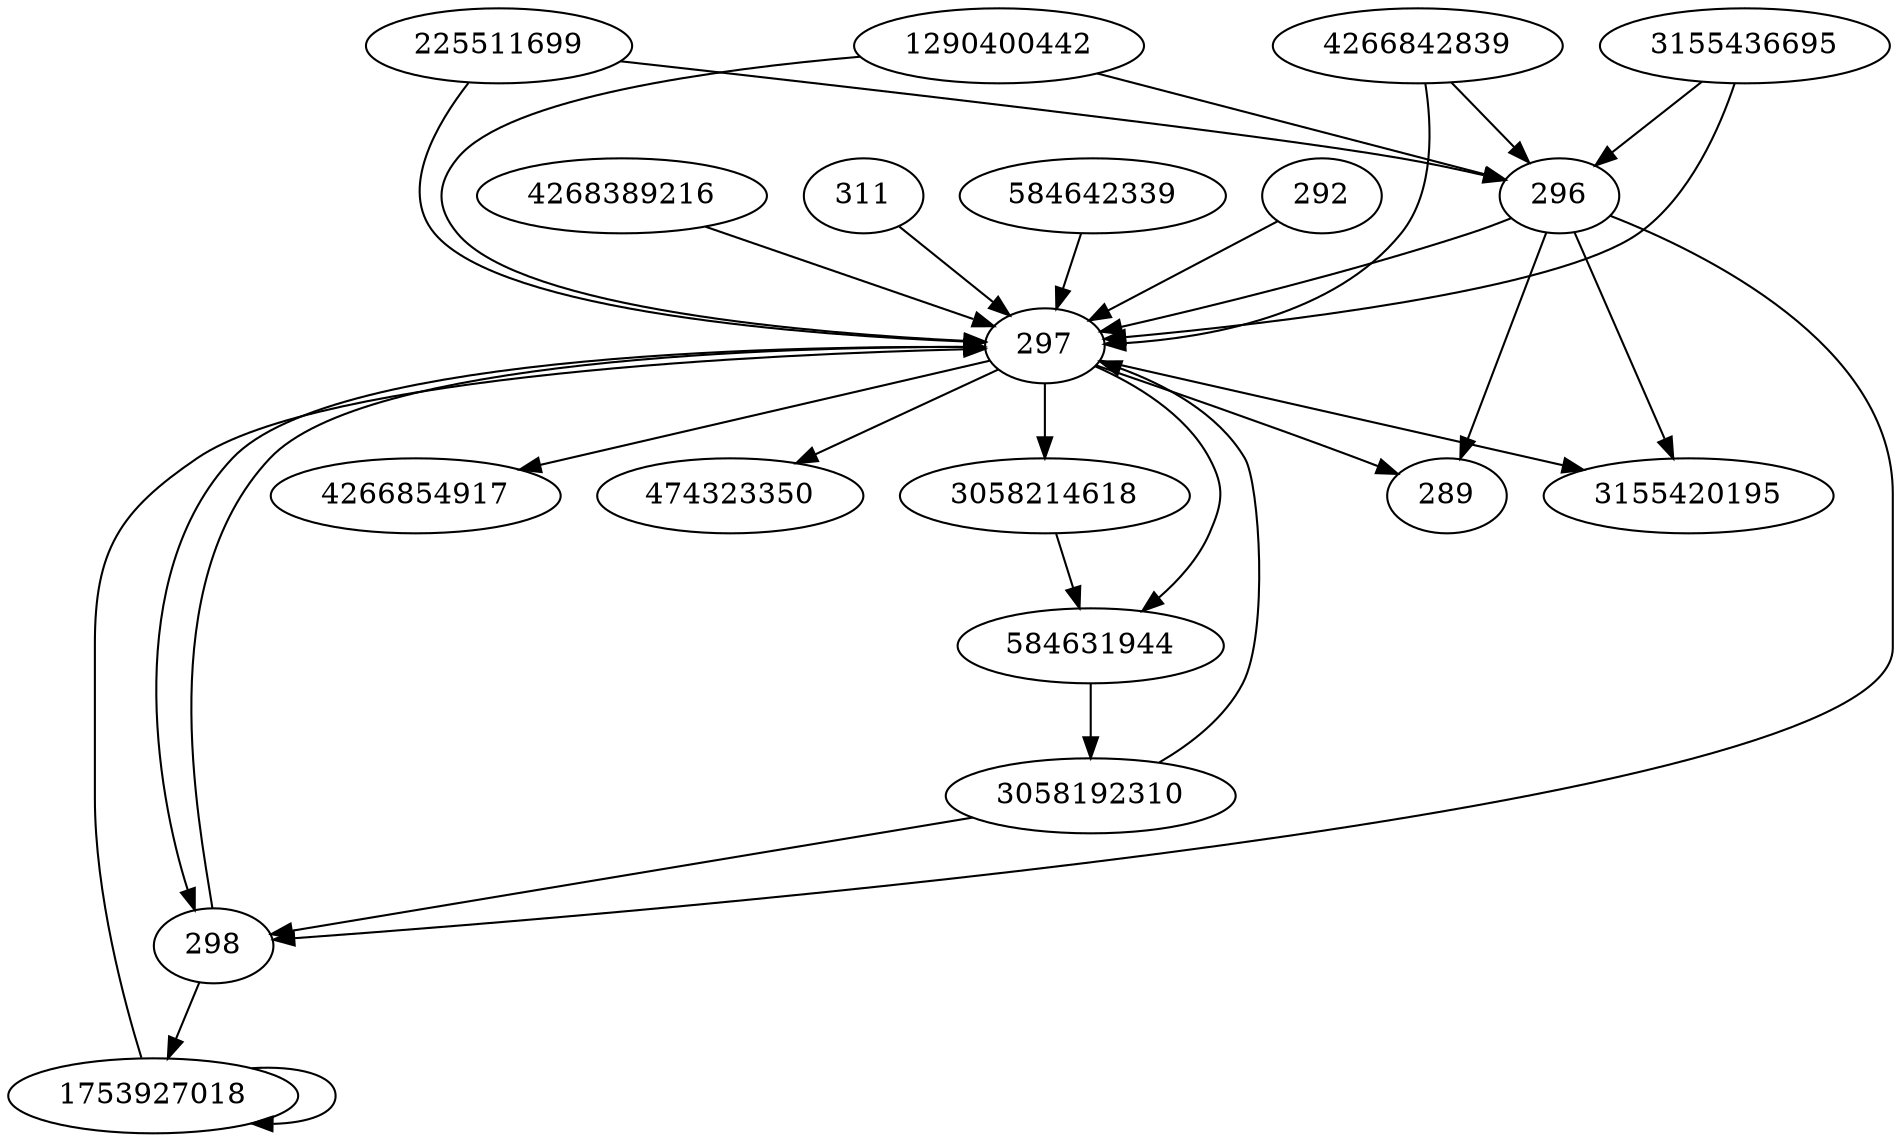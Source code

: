 digraph  {
4268389216;
289;
584642339;
292;
3155420195;
4266854917;
296;
584631944;
298;
1753927018;
297;
225511699;
1290400442;
3058192310;
4266842839;
3155436695;
474323350;
3058214618;
311;
4268389216 -> 297;
584642339 -> 297;
292 -> 297;
296 -> 3155420195;
296 -> 289;
296 -> 297;
296 -> 298;
584631944 -> 3058192310;
298 -> 297;
298 -> 1753927018;
1753927018 -> 1753927018;
1753927018 -> 297;
297 -> 3058214618;
297 -> 584631944;
297 -> 3155420195;
297 -> 474323350;
297 -> 289;
297 -> 4266854917;
297 -> 298;
225511699 -> 296;
225511699 -> 297;
1290400442 -> 296;
1290400442 -> 297;
3058192310 -> 297;
3058192310 -> 298;
4266842839 -> 296;
4266842839 -> 297;
3155436695 -> 296;
3155436695 -> 297;
3058214618 -> 584631944;
311 -> 297;
}
